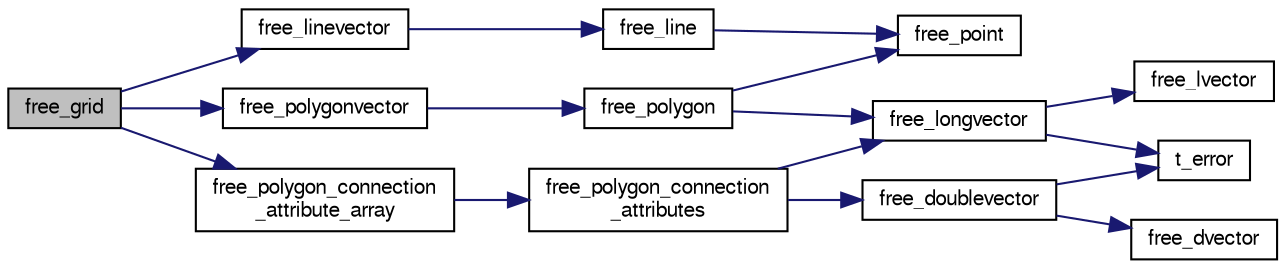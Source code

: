 digraph "free_grid"
{
  bgcolor="transparent";
  edge [fontname="FreeSans",fontsize="10",labelfontname="FreeSans",labelfontsize="10"];
  node [fontname="FreeSans",fontsize="10",shape=record];
  rankdir="LR";
  Node1 [label="free_grid",height=0.2,width=0.4,color="black", fillcolor="grey75", style="filled" fontcolor="black"];
  Node1 -> Node2 [color="midnightblue",fontsize="10",style="solid"];
  Node2 [label="free_linevector",height=0.2,width=0.4,color="black",URL="$geometry__freememory_8c.html#a3dd1b81fd65e4b4c54ba62e87ca4c6b5"];
  Node2 -> Node3 [color="midnightblue",fontsize="10",style="solid"];
  Node3 [label="free_line",height=0.2,width=0.4,color="black",URL="$geometry__freememory_8c.html#a93dcdfbfce9f9d5bd54d6df2cf53e664"];
  Node3 -> Node4 [color="midnightblue",fontsize="10",style="solid"];
  Node4 [label="free_point",height=0.2,width=0.4,color="black",URL="$geometry__freememory_8c.html#a92e2bb48750a3d7406b6b4f16782cd0e"];
  Node1 -> Node5 [color="midnightblue",fontsize="10",style="solid"];
  Node5 [label="free_polygon_connection\l_attribute_array",height=0.2,width=0.4,color="black",URL="$geometry__freememory_8c.html#a3f2e35ee3b7beb53a4c137f48d2ad87c"];
  Node5 -> Node6 [color="midnightblue",fontsize="10",style="solid"];
  Node6 [label="free_polygon_connection\l_attributes",height=0.2,width=0.4,color="black",URL="$geometry__freememory_8c.html#aa958efb37e573247a54179567bf338bd"];
  Node6 -> Node7 [color="midnightblue",fontsize="10",style="solid"];
  Node7 [label="free_longvector",height=0.2,width=0.4,color="black",URL="$alloc_8c.html#a04fde7eac99d9b9020b658a49670f86c"];
  Node7 -> Node8 [color="midnightblue",fontsize="10",style="solid"];
  Node8 [label="t_error",height=0.2,width=0.4,color="black",URL="$error_8c.html#af79ef7c6656ef0f3d2786e2b09c1755f"];
  Node7 -> Node9 [color="midnightblue",fontsize="10",style="solid"];
  Node9 [label="free_lvector",height=0.2,width=0.4,color="black",URL="$alloc_8c.html#a06786bf777613d3724c0f5e8425a03af"];
  Node6 -> Node10 [color="midnightblue",fontsize="10",style="solid"];
  Node10 [label="free_doublevector",height=0.2,width=0.4,color="black",URL="$alloc_8c.html#a9f8d1eb0558ac1ddc1ab2cdbd25eba49"];
  Node10 -> Node8 [color="midnightblue",fontsize="10",style="solid"];
  Node10 -> Node11 [color="midnightblue",fontsize="10",style="solid"];
  Node11 [label="free_dvector",height=0.2,width=0.4,color="black",URL="$alloc_8c.html#a3f159bec2c468d142a1ce6f3158332b5"];
  Node1 -> Node12 [color="midnightblue",fontsize="10",style="solid"];
  Node12 [label="free_polygonvector",height=0.2,width=0.4,color="black",URL="$geometry__freememory_8c.html#a4532941a5ba16950eba90103786b3344"];
  Node12 -> Node13 [color="midnightblue",fontsize="10",style="solid"];
  Node13 [label="free_polygon",height=0.2,width=0.4,color="black",URL="$geometry__freememory_8c.html#a1f5f9fb25ccc4a2698ae3f4ee1ee2459"];
  Node13 -> Node4 [color="midnightblue",fontsize="10",style="solid"];
  Node13 -> Node7 [color="midnightblue",fontsize="10",style="solid"];
}
